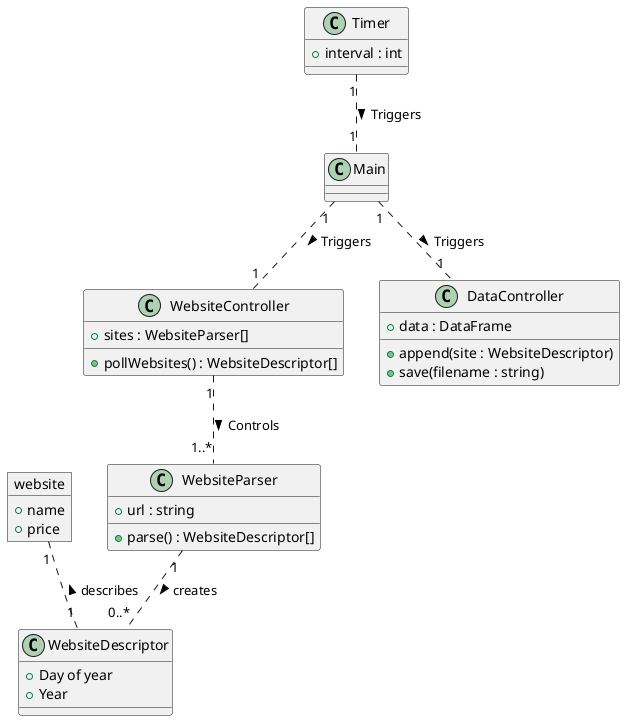 @startuml "Domain Model Diagram"

object website {
    + name
    + price
}

class WebsiteDescriptor {
    + Day of year
    + Year
}

website "1" .. "1" WebsiteDescriptor : < describes

class WebsiteParser {
    + url : string
    + parse() : WebsiteDescriptor[]
}

WebsiteParser "1" .. "0..*" WebsiteDescriptor : > creates

class WebsiteController {
    + sites : WebsiteParser[]
    + pollWebsites() : WebsiteDescriptor[]
}

WebsiteController "1" .. "1..*" WebsiteParser : > Controls

class DataController {
    + data : DataFrame
    + append(site : WebsiteDescriptor)
    + save(filename : string)
}

class Main {
}

Main "1" .. "1" WebsiteController : > Triggers
Main "1" .. "1" DataController : > Triggers

class Timer {
    + interval : int
}

Timer "1" .. "1" Main : > Triggers

@enduml